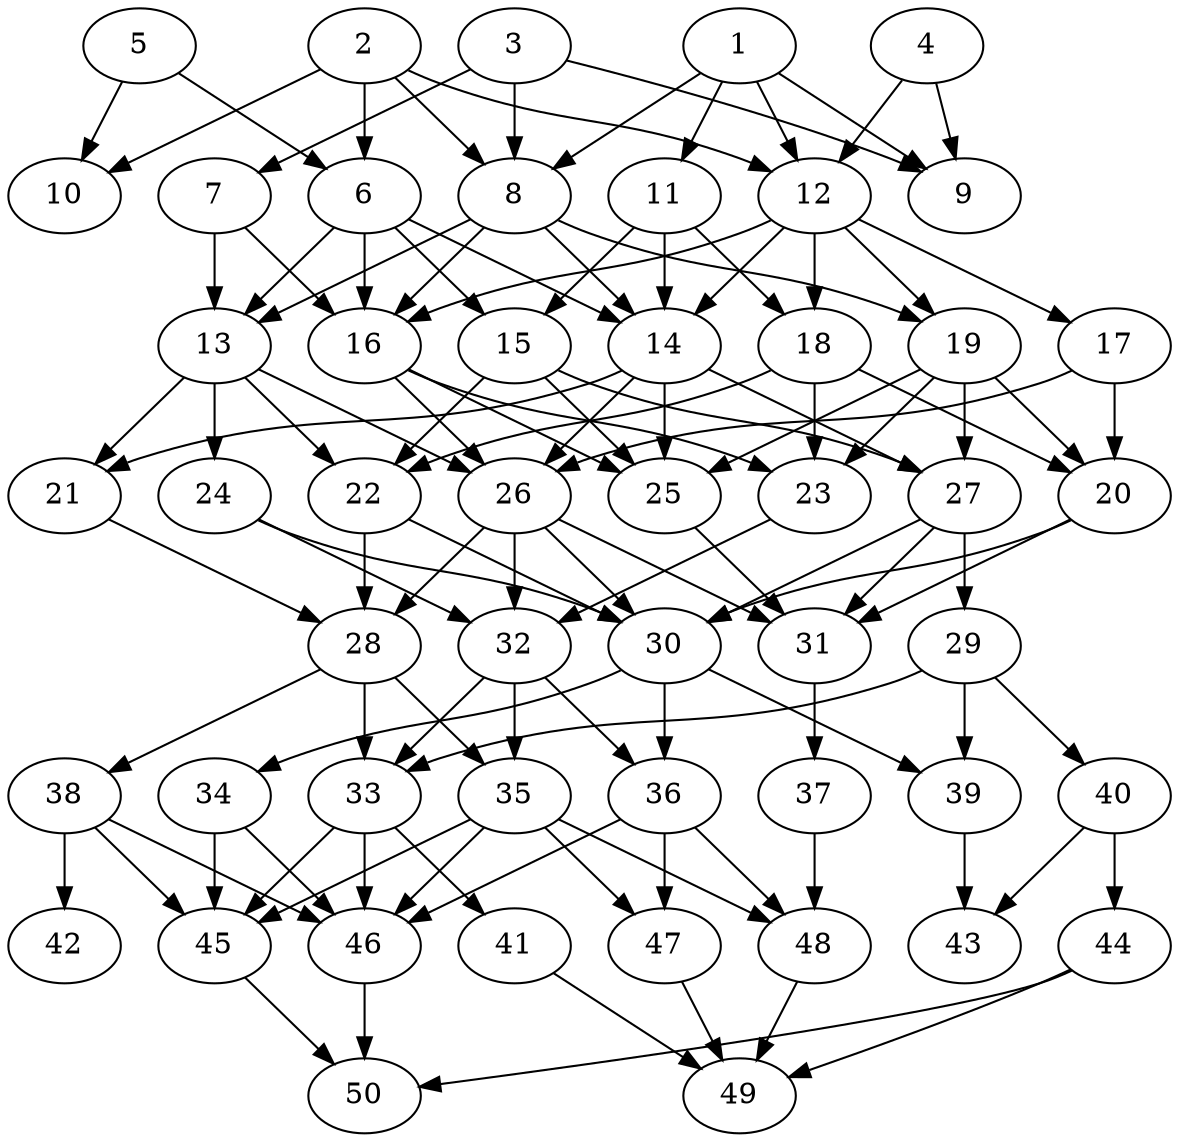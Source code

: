 // DAG automatically generated by daggen at Thu Oct  3 14:07:58 2019
// ./daggen --dot -n 50 --ccr 0.4 --fat 0.5 --regular 0.7 --density 0.6 --mindata 5242880 --maxdata 52428800 
digraph G {
  1 [size="48243200", alpha="0.12", expect_size="19297280"] 
  1 -> 8 [size ="19297280"]
  1 -> 9 [size ="19297280"]
  1 -> 11 [size ="19297280"]
  1 -> 12 [size ="19297280"]
  2 [size="45565440", alpha="0.10", expect_size="18226176"] 
  2 -> 6 [size ="18226176"]
  2 -> 8 [size ="18226176"]
  2 -> 10 [size ="18226176"]
  2 -> 12 [size ="18226176"]
  3 [size="39744000", alpha="0.12", expect_size="15897600"] 
  3 -> 7 [size ="15897600"]
  3 -> 8 [size ="15897600"]
  3 -> 9 [size ="15897600"]
  4 [size="79383040", alpha="0.02", expect_size="31753216"] 
  4 -> 9 [size ="31753216"]
  4 -> 12 [size ="31753216"]
  5 [size="91018240", alpha="0.11", expect_size="36407296"] 
  5 -> 6 [size ="36407296"]
  5 -> 10 [size ="36407296"]
  6 [size="46205440", alpha="0.18", expect_size="18482176"] 
  6 -> 13 [size ="18482176"]
  6 -> 14 [size ="18482176"]
  6 -> 15 [size ="18482176"]
  6 -> 16 [size ="18482176"]
  7 [size="43489280", alpha="0.01", expect_size="17395712"] 
  7 -> 13 [size ="17395712"]
  7 -> 16 [size ="17395712"]
  8 [size="36951040", alpha="0.05", expect_size="14780416"] 
  8 -> 13 [size ="14780416"]
  8 -> 14 [size ="14780416"]
  8 -> 16 [size ="14780416"]
  8 -> 19 [size ="14780416"]
  9 [size="108536320", alpha="0.03", expect_size="43414528"] 
  10 [size="15943680", alpha="0.20", expect_size="6377472"] 
  11 [size="119644160", alpha="0.02", expect_size="47857664"] 
  11 -> 14 [size ="47857664"]
  11 -> 15 [size ="47857664"]
  11 -> 18 [size ="47857664"]
  12 [size="75097600", alpha="0.02", expect_size="30039040"] 
  12 -> 14 [size ="30039040"]
  12 -> 16 [size ="30039040"]
  12 -> 17 [size ="30039040"]
  12 -> 18 [size ="30039040"]
  12 -> 19 [size ="30039040"]
  13 [size="17543680", alpha="0.18", expect_size="7017472"] 
  13 -> 21 [size ="7017472"]
  13 -> 22 [size ="7017472"]
  13 -> 24 [size ="7017472"]
  13 -> 26 [size ="7017472"]
  14 [size="87375360", alpha="0.07", expect_size="34950144"] 
  14 -> 21 [size ="34950144"]
  14 -> 25 [size ="34950144"]
  14 -> 26 [size ="34950144"]
  14 -> 27 [size ="34950144"]
  15 [size="102074880", alpha="0.09", expect_size="40829952"] 
  15 -> 22 [size ="40829952"]
  15 -> 25 [size ="40829952"]
  15 -> 27 [size ="40829952"]
  16 [size="48424960", alpha="0.08", expect_size="19369984"] 
  16 -> 23 [size ="19369984"]
  16 -> 25 [size ="19369984"]
  16 -> 26 [size ="19369984"]
  17 [size="35898880", alpha="0.05", expect_size="14359552"] 
  17 -> 20 [size ="14359552"]
  17 -> 26 [size ="14359552"]
  18 [size="43988480", alpha="0.13", expect_size="17595392"] 
  18 -> 20 [size ="17595392"]
  18 -> 22 [size ="17595392"]
  18 -> 23 [size ="17595392"]
  19 [size="72051200", alpha="0.12", expect_size="28820480"] 
  19 -> 20 [size ="28820480"]
  19 -> 23 [size ="28820480"]
  19 -> 25 [size ="28820480"]
  19 -> 27 [size ="28820480"]
  20 [size="90580480", alpha="0.05", expect_size="36232192"] 
  20 -> 30 [size ="36232192"]
  20 -> 31 [size ="36232192"]
  21 [size="89344000", alpha="0.05", expect_size="35737600"] 
  21 -> 28 [size ="35737600"]
  22 [size="99023360", alpha="0.10", expect_size="39609344"] 
  22 -> 28 [size ="39609344"]
  22 -> 30 [size ="39609344"]
  23 [size="110842880", alpha="0.20", expect_size="44337152"] 
  23 -> 32 [size ="44337152"]
  24 [size="98237440", alpha="0.01", expect_size="39294976"] 
  24 -> 30 [size ="39294976"]
  24 -> 32 [size ="39294976"]
  25 [size="22888960", alpha="0.15", expect_size="9155584"] 
  25 -> 31 [size ="9155584"]
  26 [size="76597760", alpha="0.14", expect_size="30639104"] 
  26 -> 28 [size ="30639104"]
  26 -> 30 [size ="30639104"]
  26 -> 31 [size ="30639104"]
  26 -> 32 [size ="30639104"]
  27 [size="125959680", alpha="0.19", expect_size="50383872"] 
  27 -> 29 [size ="50383872"]
  27 -> 30 [size ="50383872"]
  27 -> 31 [size ="50383872"]
  28 [size="38563840", alpha="0.08", expect_size="15425536"] 
  28 -> 33 [size ="15425536"]
  28 -> 35 [size ="15425536"]
  28 -> 38 [size ="15425536"]
  29 [size="115842560", alpha="0.13", expect_size="46337024"] 
  29 -> 33 [size ="46337024"]
  29 -> 39 [size ="46337024"]
  29 -> 40 [size ="46337024"]
  30 [size="65802240", alpha="0.19", expect_size="26320896"] 
  30 -> 34 [size ="26320896"]
  30 -> 36 [size ="26320896"]
  30 -> 39 [size ="26320896"]
  31 [size="96555520", alpha="0.03", expect_size="38622208"] 
  31 -> 37 [size ="38622208"]
  32 [size="125276160", alpha="0.17", expect_size="50110464"] 
  32 -> 33 [size ="50110464"]
  32 -> 35 [size ="50110464"]
  32 -> 36 [size ="50110464"]
  33 [size="66457600", alpha="0.12", expect_size="26583040"] 
  33 -> 41 [size ="26583040"]
  33 -> 45 [size ="26583040"]
  33 -> 46 [size ="26583040"]
  34 [size="64704000", alpha="0.19", expect_size="25881600"] 
  34 -> 45 [size ="25881600"]
  34 -> 46 [size ="25881600"]
  35 [size="68321280", alpha="0.02", expect_size="27328512"] 
  35 -> 45 [size ="27328512"]
  35 -> 46 [size ="27328512"]
  35 -> 47 [size ="27328512"]
  35 -> 48 [size ="27328512"]
  36 [size="37263360", alpha="0.10", expect_size="14905344"] 
  36 -> 46 [size ="14905344"]
  36 -> 47 [size ="14905344"]
  36 -> 48 [size ="14905344"]
  37 [size="122588160", alpha="0.03", expect_size="49035264"] 
  37 -> 48 [size ="49035264"]
  38 [size="118753280", alpha="0.00", expect_size="47501312"] 
  38 -> 42 [size ="47501312"]
  38 -> 45 [size ="47501312"]
  38 -> 46 [size ="47501312"]
  39 [size="49602560", alpha="0.08", expect_size="19841024"] 
  39 -> 43 [size ="19841024"]
  40 [size="128529920", alpha="0.09", expect_size="51411968"] 
  40 -> 43 [size ="51411968"]
  40 -> 44 [size ="51411968"]
  41 [size="122442240", alpha="0.03", expect_size="48976896"] 
  41 -> 49 [size ="48976896"]
  42 [size="19916800", alpha="0.11", expect_size="7966720"] 
  43 [size="118871040", alpha="0.16", expect_size="47548416"] 
  44 [size="69849600", alpha="0.15", expect_size="27939840"] 
  44 -> 49 [size ="27939840"]
  44 -> 50 [size ="27939840"]
  45 [size="65090560", alpha="0.16", expect_size="26036224"] 
  45 -> 50 [size ="26036224"]
  46 [size="75596800", alpha="0.08", expect_size="30238720"] 
  46 -> 50 [size ="30238720"]
  47 [size="18721280", alpha="0.19", expect_size="7488512"] 
  47 -> 49 [size ="7488512"]
  48 [size="35225600", alpha="0.14", expect_size="14090240"] 
  48 -> 49 [size ="14090240"]
  49 [size="38026240", alpha="0.06", expect_size="15210496"] 
  50 [size="86067200", alpha="0.08", expect_size="34426880"] 
}
